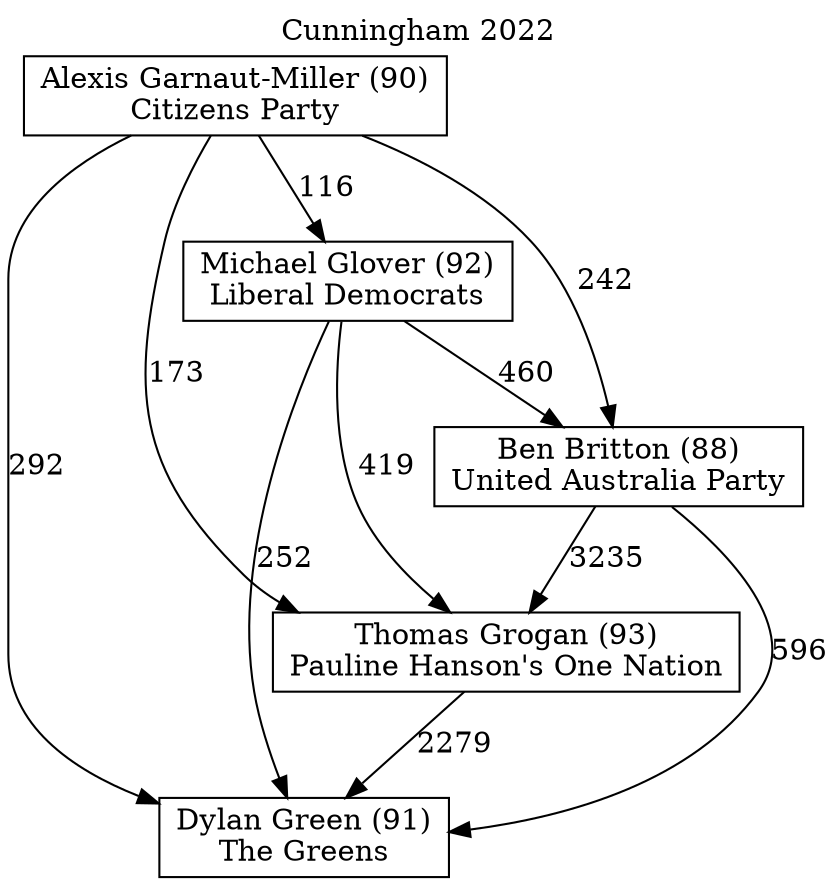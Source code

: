 // House preference flow
digraph "Dylan Green (91)_Cunningham_2022" {
	graph [label="Cunningham 2022" labelloc=t mclimit=10]
	node [shape=box]
	"Dylan Green (91)" [label="Dylan Green (91)
The Greens"]
	"Thomas Grogan (93)" [label="Thomas Grogan (93)
Pauline Hanson's One Nation"]
	"Michael Glover (92)" [label="Michael Glover (92)
Liberal Democrats"]
	"Alexis Garnaut-Miller (90)" [label="Alexis Garnaut-Miller (90)
Citizens Party"]
	"Ben Britton (88)" [label="Ben Britton (88)
United Australia Party"]
	"Michael Glover (92)" -> "Thomas Grogan (93)" [label=419]
	"Ben Britton (88)" -> "Thomas Grogan (93)" [label=3235]
	"Thomas Grogan (93)" -> "Dylan Green (91)" [label=2279]
	"Alexis Garnaut-Miller (90)" -> "Thomas Grogan (93)" [label=173]
	"Alexis Garnaut-Miller (90)" -> "Dylan Green (91)" [label=292]
	"Michael Glover (92)" -> "Dylan Green (91)" [label=252]
	"Ben Britton (88)" -> "Dylan Green (91)" [label=596]
	"Alexis Garnaut-Miller (90)" -> "Ben Britton (88)" [label=242]
	"Michael Glover (92)" -> "Ben Britton (88)" [label=460]
	"Alexis Garnaut-Miller (90)" -> "Michael Glover (92)" [label=116]
}
